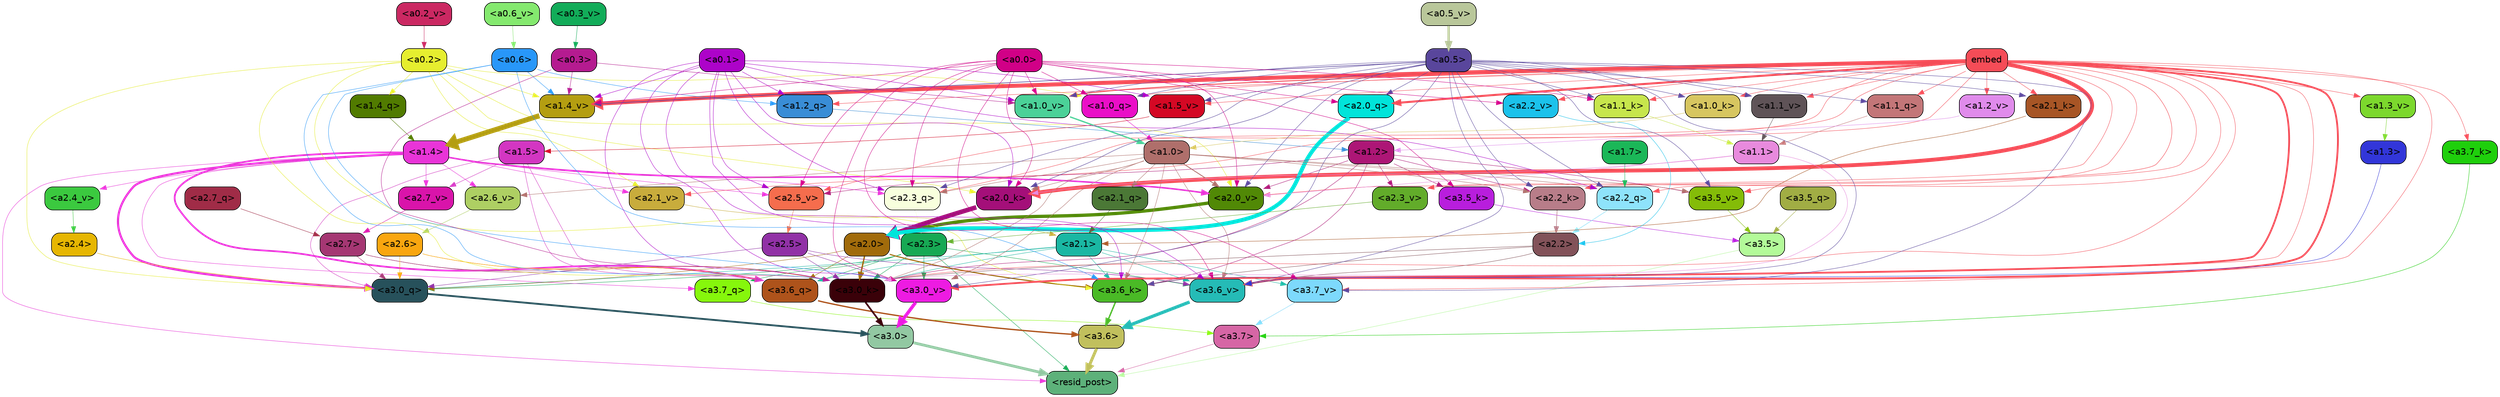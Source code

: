 strict digraph "" {
	graph [bgcolor=transparent,
		layout=dot,
		overlap=false,
		splines=true
	];
	"<a3.7>"	[color=black,
		fillcolor="#d666a5",
		fontname=Helvetica,
		shape=box,
		style="filled, rounded"];
	"<resid_post>"	[color=black,
		fillcolor="#5db17a",
		fontname=Helvetica,
		shape=box,
		style="filled, rounded"];
	"<a3.7>" -> "<resid_post>"	[color="#d666a5",
		penwidth=0.6239100098609924];
	"<a3.6>"	[color=black,
		fillcolor="#c1c05d",
		fontname=Helvetica,
		shape=box,
		style="filled, rounded"];
	"<a3.6>" -> "<resid_post>"	[color="#c1c05d",
		penwidth=4.569062113761902];
	"<a3.5>"	[color=black,
		fillcolor="#b3fa99",
		fontname=Helvetica,
		shape=box,
		style="filled, rounded"];
	"<a3.5>" -> "<resid_post>"	[color="#b3fa99",
		penwidth=0.6];
	"<a3.0>"	[color=black,
		fillcolor="#92c8a2",
		fontname=Helvetica,
		shape=box,
		style="filled, rounded"];
	"<a3.0>" -> "<resid_post>"	[color="#92c8a2",
		penwidth=4.283544182777405];
	"<a2.3>"	[color=black,
		fillcolor="#17a954",
		fontname=Helvetica,
		shape=box,
		style="filled, rounded"];
	"<a2.3>" -> "<resid_post>"	[color="#17a954",
		penwidth=0.6];
	"<a3.7_q>"	[color=black,
		fillcolor="#86f70c",
		fontname=Helvetica,
		shape=box,
		style="filled, rounded"];
	"<a2.3>" -> "<a3.7_q>"	[color="#17a954",
		penwidth=0.6];
	"<a3.6_q>"	[color=black,
		fillcolor="#ae531b",
		fontname=Helvetica,
		shape=box,
		style="filled, rounded"];
	"<a2.3>" -> "<a3.6_q>"	[color="#17a954",
		penwidth=0.6];
	"<a3.0_q>"	[color=black,
		fillcolor="#27515b",
		fontname=Helvetica,
		shape=box,
		style="filled, rounded"];
	"<a2.3>" -> "<a3.0_q>"	[color="#17a954",
		penwidth=0.6];
	"<a3.0_k>"	[color=black,
		fillcolor="#3a0109",
		fontname=Helvetica,
		shape=box,
		style="filled, rounded"];
	"<a2.3>" -> "<a3.0_k>"	[color="#17a954",
		penwidth=0.6];
	"<a3.6_v>"	[color=black,
		fillcolor="#25bbb6",
		fontname=Helvetica,
		shape=box,
		style="filled, rounded"];
	"<a2.3>" -> "<a3.6_v>"	[color="#17a954",
		penwidth=0.6];
	"<a3.0_v>"	[color=black,
		fillcolor="#ed1be2",
		fontname=Helvetica,
		shape=box,
		style="filled, rounded"];
	"<a2.3>" -> "<a3.0_v>"	[color="#17a954",
		penwidth=0.6];
	"<a1.4>"	[color=black,
		fillcolor="#e934d8",
		fontname=Helvetica,
		shape=box,
		style="filled, rounded"];
	"<a1.4>" -> "<resid_post>"	[color="#e934d8",
		penwidth=0.6];
	"<a1.4>" -> "<a3.7_q>"	[color="#e934d8",
		penwidth=0.6];
	"<a1.4>" -> "<a3.6_q>"	[color="#e934d8",
		penwidth=2.6908124685287476];
	"<a1.4>" -> "<a3.0_q>"	[color="#e934d8",
		penwidth=3.32076895236969];
	"<a2.3_q>"	[color=black,
		fillcolor="#f8ffdd",
		fontname=Helvetica,
		shape=box,
		style="filled, rounded"];
	"<a1.4>" -> "<a2.3_q>"	[color="#e934d8",
		penwidth=0.6];
	"<a2.7_v>"	[color=black,
		fillcolor="#d914aa",
		fontname=Helvetica,
		shape=box,
		style="filled, rounded"];
	"<a1.4>" -> "<a2.7_v>"	[color="#e934d8",
		penwidth=0.6];
	"<a2.6_v>"	[color=black,
		fillcolor="#aecf63",
		fontname=Helvetica,
		shape=box,
		style="filled, rounded"];
	"<a1.4>" -> "<a2.6_v>"	[color="#e934d8",
		penwidth=0.6];
	"<a2.5_v>"	[color=black,
		fillcolor="#f56d4d",
		fontname=Helvetica,
		shape=box,
		style="filled, rounded"];
	"<a1.4>" -> "<a2.5_v>"	[color="#e934d8",
		penwidth=0.6];
	"<a2.4_v>"	[color=black,
		fillcolor="#3bc93f",
		fontname=Helvetica,
		shape=box,
		style="filled, rounded"];
	"<a1.4>" -> "<a2.4_v>"	[color="#e934d8",
		penwidth=0.6];
	"<a2.1_v>"	[color=black,
		fillcolor="#c8ac3c",
		fontname=Helvetica,
		shape=box,
		style="filled, rounded"];
	"<a1.4>" -> "<a2.1_v>"	[color="#e934d8",
		penwidth=0.6];
	"<a2.0_v>"	[color=black,
		fillcolor="#518906",
		fontname=Helvetica,
		shape=box,
		style="filled, rounded"];
	"<a1.4>" -> "<a2.0_v>"	[color="#e934d8",
		penwidth=2.3065454959869385];
	"<a3.7_q>" -> "<a3.7>"	[color="#86f70c",
		penwidth=0.6];
	"<a3.6_q>" -> "<a3.6>"	[color="#ae531b",
		penwidth=2.03758105635643];
	"<a3.5_q>"	[color=black,
		fillcolor="#a1ad44",
		fontname=Helvetica,
		shape=box,
		style="filled, rounded"];
	"<a3.5_q>" -> "<a3.5>"	[color="#a1ad44",
		penwidth=0.6];
	"<a3.0_q>" -> "<a3.0>"	[color="#27515b",
		penwidth=2.8638100624084473];
	"<a3.7_k>"	[color=black,
		fillcolor="#1fcf0c",
		fontname=Helvetica,
		shape=box,
		style="filled, rounded"];
	"<a3.7_k>" -> "<a3.7>"	[color="#1fcf0c",
		penwidth=0.6];
	"<a3.6_k>"	[color=black,
		fillcolor="#4aba26",
		fontname=Helvetica,
		shape=box,
		style="filled, rounded"];
	"<a3.6_k>" -> "<a3.6>"	[color="#4aba26",
		penwidth=2.174198240041733];
	"<a3.5_k>"	[color=black,
		fillcolor="#b81edd",
		fontname=Helvetica,
		shape=box,
		style="filled, rounded"];
	"<a3.5_k>" -> "<a3.5>"	[color="#b81edd",
		penwidth=0.6];
	"<a3.0_k>" -> "<a3.0>"	[color="#3a0109",
		penwidth=2.6274144649505615];
	"<a3.7_v>"	[color=black,
		fillcolor="#7dd9fc",
		fontname=Helvetica,
		shape=box,
		style="filled, rounded"];
	"<a3.7_v>" -> "<a3.7>"	[color="#7dd9fc",
		penwidth=0.6];
	"<a3.6_v>" -> "<a3.6>"	[color="#25bbb6",
		penwidth=5.002329230308533];
	"<a3.5_v>"	[color=black,
		fillcolor="#84bc08",
		fontname=Helvetica,
		shape=box,
		style="filled, rounded"];
	"<a3.5_v>" -> "<a3.5>"	[color="#84bc08",
		penwidth=0.6];
	"<a3.0_v>" -> "<a3.0>"	[color="#ed1be2",
		penwidth=5.188832879066467];
	"<a2.7>"	[color=black,
		fillcolor="#a53773",
		fontname=Helvetica,
		shape=box,
		style="filled, rounded"];
	"<a2.7>" -> "<a3.6_q>"	[color="#a53773",
		penwidth=0.6];
	"<a2.7>" -> "<a3.0_q>"	[color="#a53773",
		penwidth=0.6];
	"<a2.7>" -> "<a3.0_k>"	[color="#a53773",
		penwidth=0.6];
	"<a2.6>"	[color=black,
		fillcolor="#f9a60f",
		fontname=Helvetica,
		shape=box,
		style="filled, rounded"];
	"<a2.6>" -> "<a3.6_q>"	[color="#f9a60f",
		penwidth=0.6];
	"<a2.6>" -> "<a3.0_q>"	[color="#f9a60f",
		penwidth=0.6];
	"<a2.6>" -> "<a3.0_k>"	[color="#f9a60f",
		penwidth=0.6];
	"<a2.1>"	[color=black,
		fillcolor="#1ab7a3",
		fontname=Helvetica,
		shape=box,
		style="filled, rounded"];
	"<a2.1>" -> "<a3.6_q>"	[color="#1ab7a3",
		penwidth=0.6];
	"<a2.1>" -> "<a3.0_q>"	[color="#1ab7a3",
		penwidth=0.6];
	"<a2.1>" -> "<a3.6_k>"	[color="#1ab7a3",
		penwidth=0.6];
	"<a2.1>" -> "<a3.0_k>"	[color="#1ab7a3",
		penwidth=0.6];
	"<a2.1>" -> "<a3.7_v>"	[color="#1ab7a3",
		penwidth=0.6];
	"<a2.1>" -> "<a3.6_v>"	[color="#1ab7a3",
		penwidth=0.6];
	"<a2.0>"	[color=black,
		fillcolor="#a16b0b",
		fontname=Helvetica,
		shape=box,
		style="filled, rounded"];
	"<a2.0>" -> "<a3.6_q>"	[color="#a16b0b",
		penwidth=0.6];
	"<a2.0>" -> "<a3.0_q>"	[color="#a16b0b",
		penwidth=0.6];
	"<a2.0>" -> "<a3.6_k>"	[color="#a16b0b",
		penwidth=1.6254686117172241];
	"<a2.0>" -> "<a3.0_k>"	[color="#a16b0b",
		penwidth=2.182972814887762];
	"<a1.5>"	[color=black,
		fillcolor="#d336c2",
		fontname=Helvetica,
		shape=box,
		style="filled, rounded"];
	"<a1.5>" -> "<a3.6_q>"	[color="#d336c2",
		penwidth=0.6];
	"<a1.5>" -> "<a3.0_q>"	[color="#d336c2",
		penwidth=0.6];
	"<a1.5>" -> "<a3.0_k>"	[color="#d336c2",
		penwidth=0.6];
	"<a1.5>" -> "<a2.7_v>"	[color="#d336c2",
		penwidth=0.6];
	"<a2.5>"	[color=black,
		fillcolor="#9131a6",
		fontname=Helvetica,
		shape=box,
		style="filled, rounded"];
	"<a2.5>" -> "<a3.0_q>"	[color="#9131a6",
		penwidth=0.6];
	"<a2.5>" -> "<a3.0_k>"	[color="#9131a6",
		penwidth=0.6];
	"<a2.5>" -> "<a3.6_v>"	[color="#9131a6",
		penwidth=0.6];
	"<a2.5>" -> "<a3.0_v>"	[color="#9131a6",
		penwidth=0.6];
	"<a2.4>"	[color=black,
		fillcolor="#e6b602",
		fontname=Helvetica,
		shape=box,
		style="filled, rounded"];
	"<a2.4>" -> "<a3.0_q>"	[color="#e6b602",
		penwidth=0.6];
	"<a0.2>"	[color=black,
		fillcolor="#e6ee2f",
		fontname=Helvetica,
		shape=box,
		style="filled, rounded"];
	"<a0.2>" -> "<a3.0_q>"	[color="#e6ee2f",
		penwidth=0.6];
	"<a0.2>" -> "<a3.6_k>"	[color="#e6ee2f",
		penwidth=0.6];
	"<a0.2>" -> "<a3.0_k>"	[color="#e6ee2f",
		penwidth=0.6];
	"<a2.0_k>"	[color=black,
		fillcolor="#a40f79",
		fontname=Helvetica,
		shape=box,
		style="filled, rounded"];
	"<a0.2>" -> "<a2.0_k>"	[color="#e6ee2f",
		penwidth=0.6];
	"<a0.2>" -> "<a2.1_v>"	[color="#e6ee2f",
		penwidth=0.6];
	"<a0.2>" -> "<a2.0_v>"	[color="#e6ee2f",
		penwidth=0.6];
	"<a1.4_q>"	[color=black,
		fillcolor="#517b00",
		fontname=Helvetica,
		shape=box,
		style="filled, rounded"];
	"<a0.2>" -> "<a1.4_q>"	[color="#e6ee2f",
		penwidth=0.6];
	"<a1.0_q>"	[color=black,
		fillcolor="#ea0ec7",
		fontname=Helvetica,
		shape=box,
		style="filled, rounded"];
	"<a0.2>" -> "<a1.0_q>"	[color="#e6ee2f",
		penwidth=0.6];
	"<a1.4_v>"	[color=black,
		fillcolor="#b49e11",
		fontname=Helvetica,
		shape=box,
		style="filled, rounded"];
	"<a0.2>" -> "<a1.4_v>"	[color="#e6ee2f",
		penwidth=0.6];
	embed	[color=black,
		fillcolor="#f54c57",
		fontname=Helvetica,
		shape=box,
		style="filled, rounded"];
	embed -> "<a3.7_k>"	[color="#f54c57",
		penwidth=0.6];
	embed -> "<a3.6_k>"	[color="#f54c57",
		penwidth=0.6];
	embed -> "<a3.0_k>"	[color="#f54c57",
		penwidth=0.6];
	embed -> "<a3.7_v>"	[color="#f54c57",
		penwidth=0.6];
	embed -> "<a3.6_v>"	[color="#f54c57",
		penwidth=2.809220314025879];
	embed -> "<a3.5_v>"	[color="#f54c57",
		penwidth=0.6];
	embed -> "<a3.0_v>"	[color="#f54c57",
		penwidth=2.754121422767639];
	embed -> "<a2.3_q>"	[color="#f54c57",
		penwidth=0.6];
	"<a2.2_q>"	[color=black,
		fillcolor="#8ee3fb",
		fontname=Helvetica,
		shape=box,
		style="filled, rounded"];
	embed -> "<a2.2_q>"	[color="#f54c57",
		penwidth=0.6];
	"<a2.0_q>"	[color=black,
		fillcolor="#01e4da",
		fontname=Helvetica,
		shape=box,
		style="filled, rounded"];
	embed -> "<a2.0_q>"	[color="#f54c57",
		penwidth=3.102177858352661];
	"<a2.2_k>"	[color=black,
		fillcolor="#b87d89",
		fontname=Helvetica,
		shape=box,
		style="filled, rounded"];
	embed -> "<a2.2_k>"	[color="#f54c57",
		penwidth=0.6805839538574219];
	"<a2.1_k>"	[color=black,
		fillcolor="#a75525",
		fontname=Helvetica,
		shape=box,
		style="filled, rounded"];
	embed -> "<a2.1_k>"	[color="#f54c57",
		penwidth=0.6];
	embed -> "<a2.0_k>"	[color="#f54c57",
		penwidth=5.977519929409027];
	embed -> "<a2.5_v>"	[color="#f54c57",
		penwidth=0.6];
	"<a2.3_v>"	[color=black,
		fillcolor="#62ac2a",
		fontname=Helvetica,
		shape=box,
		style="filled, rounded"];
	embed -> "<a2.3_v>"	[color="#f54c57",
		penwidth=0.6];
	"<a2.2_v>"	[color=black,
		fillcolor="#1bc2eb",
		fontname=Helvetica,
		shape=box,
		style="filled, rounded"];
	embed -> "<a2.2_v>"	[color="#f54c57",
		penwidth=0.6436443328857422];
	embed -> "<a2.1_v>"	[color="#f54c57",
		penwidth=0.6];
	embed -> "<a2.0_v>"	[color="#f54c57",
		penwidth=0.6];
	"<a1.2_q>"	[color=black,
		fillcolor="#398dd6",
		fontname=Helvetica,
		shape=box,
		style="filled, rounded"];
	embed -> "<a1.2_q>"	[color="#f54c57",
		penwidth=0.6224298477172852];
	"<a1.1_q>"	[color=black,
		fillcolor="#c37678",
		fontname=Helvetica,
		shape=box,
		style="filled, rounded"];
	embed -> "<a1.1_q>"	[color="#f54c57",
		penwidth=0.6];
	embed -> "<a1.0_q>"	[color="#f54c57",
		penwidth=0.6];
	"<a1.1_k>"	[color=black,
		fillcolor="#c7e64c",
		fontname=Helvetica,
		shape=box,
		style="filled, rounded"];
	embed -> "<a1.1_k>"	[color="#f54c57",
		penwidth=0.6];
	"<a1.0_k>"	[color=black,
		fillcolor="#d7c660",
		fontname=Helvetica,
		shape=box,
		style="filled, rounded"];
	embed -> "<a1.0_k>"	[color="#f54c57",
		penwidth=0.6];
	"<a1.5_v>"	[color=black,
		fillcolor="#d40824",
		fontname=Helvetica,
		shape=box,
		style="filled, rounded"];
	embed -> "<a1.5_v>"	[color="#f54c57",
		penwidth=0.6];
	embed -> "<a1.4_v>"	[color="#f54c57",
		penwidth=6.155339062213898];
	"<a1.3_v>"	[color=black,
		fillcolor="#7cd82d",
		fontname=Helvetica,
		shape=box,
		style="filled, rounded"];
	embed -> "<a1.3_v>"	[color="#f54c57",
		penwidth=0.6];
	"<a1.2_v>"	[color=black,
		fillcolor="#e08beb",
		fontname=Helvetica,
		shape=box,
		style="filled, rounded"];
	embed -> "<a1.2_v>"	[color="#f54c57",
		penwidth=0.6];
	"<a1.1_v>"	[color=black,
		fillcolor="#5f5357",
		fontname=Helvetica,
		shape=box,
		style="filled, rounded"];
	embed -> "<a1.1_v>"	[color="#f54c57",
		penwidth=0.6];
	"<a1.0_v>"	[color=black,
		fillcolor="#4bd198",
		fontname=Helvetica,
		shape=box,
		style="filled, rounded"];
	embed -> "<a1.0_v>"	[color="#f54c57",
		penwidth=1.3890299797058105];
	"<a2.2>"	[color=black,
		fillcolor="#825259",
		fontname=Helvetica,
		shape=box,
		style="filled, rounded"];
	"<a2.2>" -> "<a3.6_k>"	[color="#825259",
		penwidth=0.6];
	"<a2.2>" -> "<a3.0_k>"	[color="#825259",
		penwidth=0.6065438985824585];
	"<a2.2>" -> "<a3.6_v>"	[color="#825259",
		penwidth=0.6];
	"<a1.2>"	[color=black,
		fillcolor="#ad1676",
		fontname=Helvetica,
		shape=box,
		style="filled, rounded"];
	"<a1.2>" -> "<a3.6_k>"	[color="#ad1676",
		penwidth=0.6];
	"<a1.2>" -> "<a3.5_k>"	[color="#ad1676",
		penwidth=0.6];
	"<a1.2>" -> "<a3.0_k>"	[color="#ad1676",
		penwidth=0.6];
	"<a1.2>" -> "<a3.5_v>"	[color="#ad1676",
		penwidth=0.6];
	"<a1.2>" -> "<a2.2_k>"	[color="#ad1676",
		penwidth=0.6];
	"<a1.2>" -> "<a2.5_v>"	[color="#ad1676",
		penwidth=0.6];
	"<a1.2>" -> "<a2.3_v>"	[color="#ad1676",
		penwidth=0.6];
	"<a1.2>" -> "<a2.0_v>"	[color="#ad1676",
		penwidth=0.6];
	"<a1.0>"	[color=black,
		fillcolor="#af6f6b",
		fontname=Helvetica,
		shape=box,
		style="filled, rounded"];
	"<a1.0>" -> "<a3.6_k>"	[color="#af6f6b",
		penwidth=0.6];
	"<a1.0>" -> "<a3.0_k>"	[color="#af6f6b",
		penwidth=0.6];
	"<a1.0>" -> "<a3.6_v>"	[color="#af6f6b",
		penwidth=0.6];
	"<a1.0>" -> "<a3.5_v>"	[color="#af6f6b",
		penwidth=0.6];
	"<a1.0>" -> "<a3.0_v>"	[color="#af6f6b",
		penwidth=0.6];
	"<a1.0>" -> "<a2.3_q>"	[color="#af6f6b",
		penwidth=0.6];
	"<a1.0>" -> "<a2.2_q>"	[color="#af6f6b",
		penwidth=0.6];
	"<a2.1_q>"	[color=black,
		fillcolor="#4b7836",
		fontname=Helvetica,
		shape=box,
		style="filled, rounded"];
	"<a1.0>" -> "<a2.1_q>"	[color="#af6f6b",
		penwidth=0.6];
	"<a1.0>" -> "<a2.2_k>"	[color="#af6f6b",
		penwidth=0.6];
	"<a1.0>" -> "<a2.0_k>"	[color="#af6f6b",
		penwidth=0.6];
	"<a1.0>" -> "<a2.6_v>"	[color="#af6f6b",
		penwidth=0.6];
	"<a1.0>" -> "<a2.0_v>"	[color="#af6f6b",
		penwidth=1.2192587852478027];
	"<a0.6>"	[color=black,
		fillcolor="#2897f9",
		fontname=Helvetica,
		shape=box,
		style="filled, rounded"];
	"<a0.6>" -> "<a3.6_k>"	[color="#2897f9",
		penwidth=0.6];
	"<a0.6>" -> "<a3.0_k>"	[color="#2897f9",
		penwidth=0.6];
	"<a0.6>" -> "<a3.0_v>"	[color="#2897f9",
		penwidth=0.6];
	"<a0.6>" -> "<a1.2_q>"	[color="#2897f9",
		penwidth=0.6];
	"<a0.6>" -> "<a1.4_v>"	[color="#2897f9",
		penwidth=0.6];
	"<a0.5>"	[color=black,
		fillcolor="#59469c",
		fontname=Helvetica,
		shape=box,
		style="filled, rounded"];
	"<a0.5>" -> "<a3.6_k>"	[color="#59469c",
		penwidth=0.6];
	"<a0.5>" -> "<a3.7_v>"	[color="#59469c",
		penwidth=0.6];
	"<a0.5>" -> "<a3.6_v>"	[color="#59469c",
		penwidth=0.6];
	"<a0.5>" -> "<a3.5_v>"	[color="#59469c",
		penwidth=0.6];
	"<a0.5>" -> "<a3.0_v>"	[color="#59469c",
		penwidth=0.6120390892028809];
	"<a0.5>" -> "<a2.3_q>"	[color="#59469c",
		penwidth=0.6];
	"<a0.5>" -> "<a2.2_q>"	[color="#59469c",
		penwidth=0.6];
	"<a0.5>" -> "<a2.0_q>"	[color="#59469c",
		penwidth=0.6];
	"<a0.5>" -> "<a2.2_k>"	[color="#59469c",
		penwidth=0.6];
	"<a0.5>" -> "<a2.1_k>"	[color="#59469c",
		penwidth=0.6];
	"<a0.5>" -> "<a2.0_k>"	[color="#59469c",
		penwidth=0.658348560333252];
	"<a0.5>" -> "<a2.0_v>"	[color="#59469c",
		penwidth=0.6];
	"<a0.5>" -> "<a1.1_q>"	[color="#59469c",
		penwidth=0.6];
	"<a0.5>" -> "<a1.0_q>"	[color="#59469c",
		penwidth=0.6];
	"<a0.5>" -> "<a1.1_k>"	[color="#59469c",
		penwidth=0.6];
	"<a0.5>" -> "<a1.0_k>"	[color="#59469c",
		penwidth=0.6];
	"<a0.5>" -> "<a1.5_v>"	[color="#59469c",
		penwidth=0.6];
	"<a0.5>" -> "<a1.4_v>"	[color="#59469c",
		penwidth=0.9002184867858887];
	"<a0.5>" -> "<a1.1_v>"	[color="#59469c",
		penwidth=0.6];
	"<a0.5>" -> "<a1.0_v>"	[color="#59469c",
		penwidth=0.6];
	"<a0.1>"	[color=black,
		fillcolor="#ad03c9",
		fontname=Helvetica,
		shape=box,
		style="filled, rounded"];
	"<a0.1>" -> "<a3.6_k>"	[color="#ad03c9",
		penwidth=0.6];
	"<a0.1>" -> "<a3.0_k>"	[color="#ad03c9",
		penwidth=0.6];
	"<a0.1>" -> "<a3.6_v>"	[color="#ad03c9",
		penwidth=0.6];
	"<a0.1>" -> "<a3.0_v>"	[color="#ad03c9",
		penwidth=0.6];
	"<a0.1>" -> "<a2.3_q>"	[color="#ad03c9",
		penwidth=0.6];
	"<a0.1>" -> "<a2.2_q>"	[color="#ad03c9",
		penwidth=0.6];
	"<a0.1>" -> "<a2.0_k>"	[color="#ad03c9",
		penwidth=0.6];
	"<a0.1>" -> "<a2.5_v>"	[color="#ad03c9",
		penwidth=0.6];
	"<a0.1>" -> "<a1.2_q>"	[color="#ad03c9",
		penwidth=0.6];
	"<a0.1>" -> "<a1.5_v>"	[color="#ad03c9",
		penwidth=0.6];
	"<a0.1>" -> "<a1.4_v>"	[color="#ad03c9",
		penwidth=0.6];
	"<a0.1>" -> "<a1.0_v>"	[color="#ad03c9",
		penwidth=0.6];
	"<a0.0>"	[color=black,
		fillcolor="#d10087",
		fontname=Helvetica,
		shape=box,
		style="filled, rounded"];
	"<a0.0>" -> "<a3.5_k>"	[color="#d10087",
		penwidth=0.6];
	"<a0.0>" -> "<a3.7_v>"	[color="#d10087",
		penwidth=0.6];
	"<a0.0>" -> "<a3.6_v>"	[color="#d10087",
		penwidth=0.6];
	"<a0.0>" -> "<a3.0_v>"	[color="#d10087",
		penwidth=0.6];
	"<a0.0>" -> "<a2.3_q>"	[color="#d10087",
		penwidth=0.6];
	"<a0.0>" -> "<a2.0_q>"	[color="#d10087",
		penwidth=0.6];
	"<a0.0>" -> "<a2.0_k>"	[color="#d10087",
		penwidth=0.6];
	"<a0.0>" -> "<a2.5_v>"	[color="#d10087",
		penwidth=0.6];
	"<a0.0>" -> "<a2.2_v>"	[color="#d10087",
		penwidth=0.6];
	"<a0.0>" -> "<a2.0_v>"	[color="#d10087",
		penwidth=0.6];
	"<a0.0>" -> "<a1.0_q>"	[color="#d10087",
		penwidth=0.6];
	"<a0.0>" -> "<a1.1_k>"	[color="#d10087",
		penwidth=0.6];
	"<a0.0>" -> "<a1.4_v>"	[color="#d10087",
		penwidth=0.6];
	"<a0.0>" -> "<a1.0_v>"	[color="#d10087",
		penwidth=0.6];
	"<a1.1>"	[color=black,
		fillcolor="#e88add",
		fontname=Helvetica,
		shape=box,
		style="filled, rounded"];
	"<a1.1>" -> "<a3.0_k>"	[color="#e88add",
		penwidth=0.6];
	"<a1.1>" -> "<a2.0_k>"	[color="#e88add",
		penwidth=0.6];
	"<a1.1>" -> "<a2.0_v>"	[color="#e88add",
		penwidth=0.6];
	"<a0.3>"	[color=black,
		fillcolor="#b51b90",
		fontname=Helvetica,
		shape=box,
		style="filled, rounded"];
	"<a0.3>" -> "<a3.0_k>"	[color="#b51b90",
		penwidth=0.6];
	"<a0.3>" -> "<a1.4_v>"	[color="#b51b90",
		penwidth=0.6];
	"<a0.3>" -> "<a1.0_v>"	[color="#b51b90",
		penwidth=0.6];
	"<a1.3>"	[color=black,
		fillcolor="#3236d9",
		fontname=Helvetica,
		shape=box,
		style="filled, rounded"];
	"<a1.3>" -> "<a3.6_v>"	[color="#3236d9",
		penwidth=0.6];
	"<a2.7_q>"	[color=black,
		fillcolor="#a02c47",
		fontname=Helvetica,
		shape=box,
		style="filled, rounded"];
	"<a2.7_q>" -> "<a2.7>"	[color="#a02c47",
		penwidth=0.6];
	"<a2.3_q>" -> "<a2.3>"	[color="#f8ffdd",
		penwidth=0.6];
	"<a2.2_q>" -> "<a2.2>"	[color="#8ee3fb",
		penwidth=0.7585353851318359];
	"<a2.1_q>" -> "<a2.1>"	[color="#4b7836",
		penwidth=0.6];
	"<a2.0_q>" -> "<a2.0>"	[color="#01e4da",
		penwidth=6.189085364341736];
	"<a2.2_k>" -> "<a2.2>"	[color="#b87d89",
		penwidth=0.87534499168396];
	"<a2.1_k>" -> "<a2.1>"	[color="#a75525",
		penwidth=0.6];
	"<a2.0_k>" -> "<a2.0>"	[color="#a40f79",
		penwidth=7.056803464889526];
	"<a2.7_v>" -> "<a2.7>"	[color="#d914aa",
		penwidth=0.6];
	"<a2.6_v>" -> "<a2.6>"	[color="#aecf63",
		penwidth=0.6];
	"<a2.5_v>" -> "<a2.5>"	[color="#f56d4d",
		penwidth=0.6];
	"<a2.4_v>" -> "<a2.4>"	[color="#3bc93f",
		penwidth=0.6];
	"<a2.3_v>" -> "<a2.3>"	[color="#62ac2a",
		penwidth=0.6];
	"<a2.2_v>" -> "<a2.2>"	[color="#1bc2eb",
		penwidth=0.6];
	"<a2.1_v>" -> "<a2.1>"	[color="#c8ac3c",
		penwidth=0.6];
	"<a2.0_v>" -> "<a2.0>"	[color="#518906",
		penwidth=5.12138295173645];
	"<a1.7>"	[color=black,
		fillcolor="#1bb758",
		fontname=Helvetica,
		shape=box,
		style="filled, rounded"];
	"<a1.7>" -> "<a2.2_q>"	[color="#1bb758",
		penwidth=0.6];
	"<a1.4_q>" -> "<a1.4>"	[color="#517b00",
		penwidth=0.6];
	"<a1.2_q>" -> "<a1.2>"	[color="#398dd6",
		penwidth=0.6036911010742188];
	"<a1.1_q>" -> "<a1.1>"	[color="#c37678",
		penwidth=0.6];
	"<a1.0_q>" -> "<a1.0>"	[color="#ea0ec7",
		penwidth=0.6];
	"<a1.1_k>" -> "<a1.1>"	[color="#c7e64c",
		penwidth=0.6];
	"<a1.0_k>" -> "<a1.0>"	[color="#d7c660",
		penwidth=0.6];
	"<a1.5_v>" -> "<a1.5>"	[color="#d40824",
		penwidth=0.6];
	"<a1.4_v>" -> "<a1.4>"	[color="#b49e11",
		penwidth=7.850657939910889];
	"<a1.3_v>" -> "<a1.3>"	[color="#7cd82d",
		penwidth=0.6];
	"<a1.2_v>" -> "<a1.2>"	[color="#e08beb",
		penwidth=0.6];
	"<a1.1_v>" -> "<a1.1>"	[color="#5f5357",
		penwidth=0.6];
	"<a1.0_v>" -> "<a1.0>"	[color="#4bd198",
		penwidth=2.021620035171509];
	"<a0.6_v>"	[color=black,
		fillcolor="#84e96e",
		fontname=Helvetica,
		shape=box,
		style="filled, rounded"];
	"<a0.6_v>" -> "<a0.6>"	[color="#84e96e",
		penwidth=0.6];
	"<a0.5_v>"	[color=black,
		fillcolor="#b9c79a",
		fontname=Helvetica,
		shape=box,
		style="filled, rounded"];
	"<a0.5_v>" -> "<a0.5>"	[color="#b9c79a",
		penwidth=3.7172799110412598];
	"<a0.3_v>"	[color=black,
		fillcolor="#12ac59",
		fontname=Helvetica,
		shape=box,
		style="filled, rounded"];
	"<a0.3_v>" -> "<a0.3>"	[color="#12ac59",
		penwidth=0.6];
	"<a0.2_v>"	[color=black,
		fillcolor="#cb2862",
		fontname=Helvetica,
		shape=box,
		style="filled, rounded"];
	"<a0.2_v>" -> "<a0.2>"	[color="#cb2862",
		penwidth=0.6];
}
